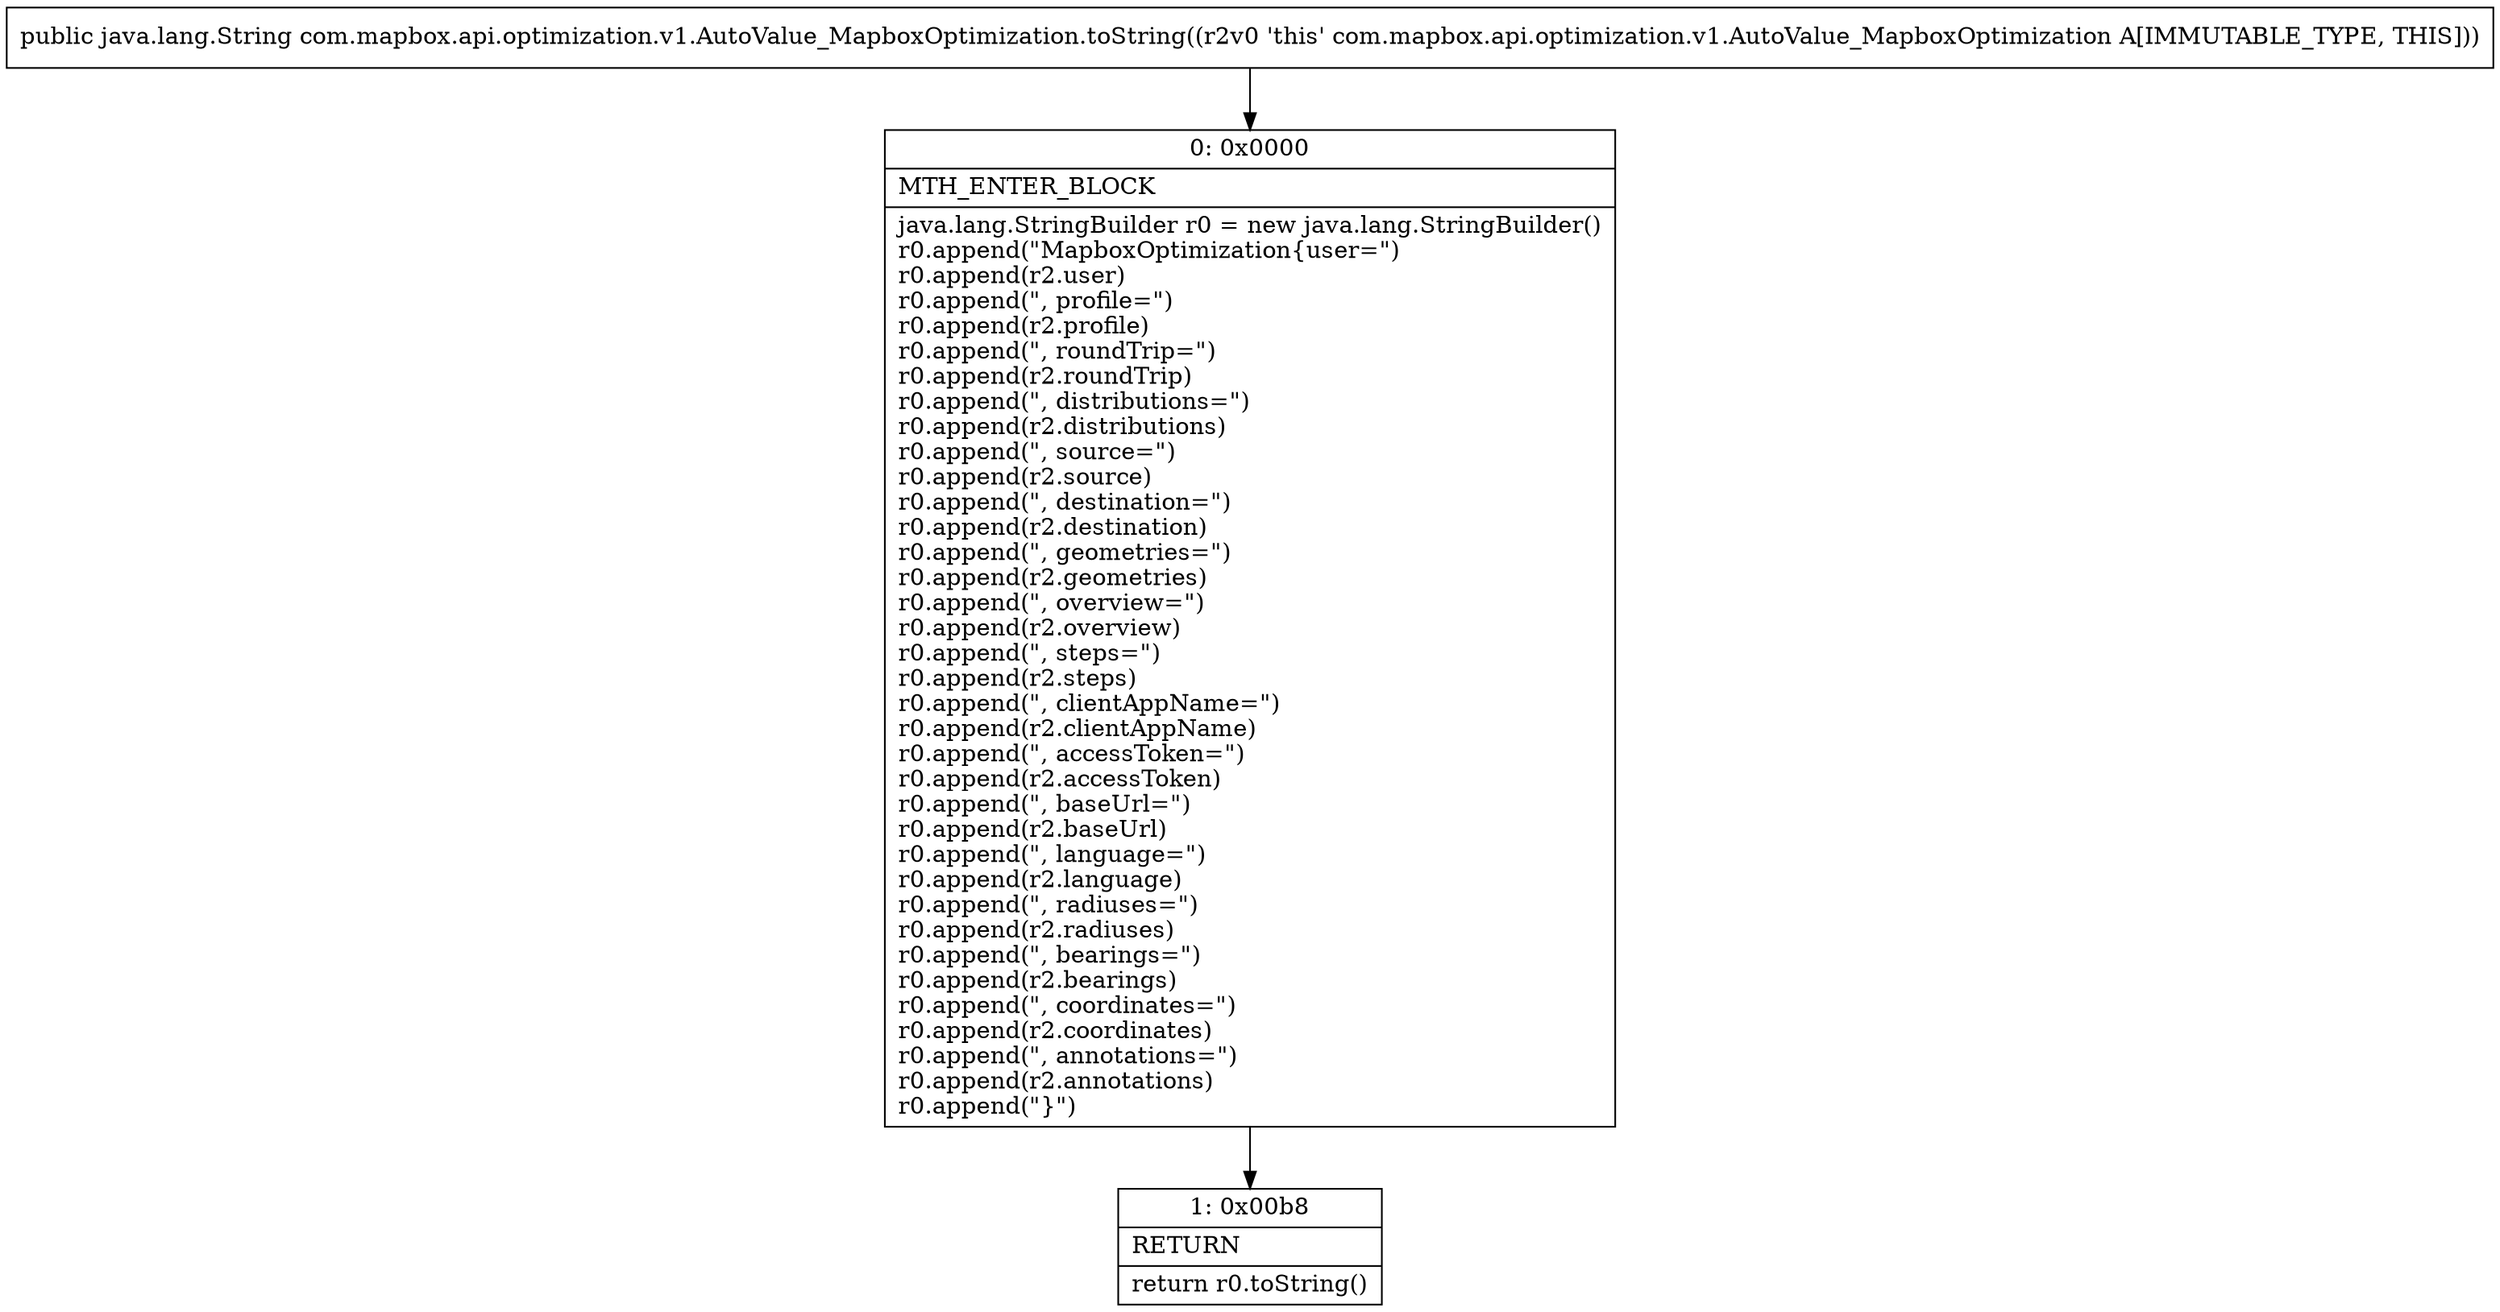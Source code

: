 digraph "CFG forcom.mapbox.api.optimization.v1.AutoValue_MapboxOptimization.toString()Ljava\/lang\/String;" {
Node_0 [shape=record,label="{0\:\ 0x0000|MTH_ENTER_BLOCK\l|java.lang.StringBuilder r0 = new java.lang.StringBuilder()\lr0.append(\"MapboxOptimization\{user=\")\lr0.append(r2.user)\lr0.append(\", profile=\")\lr0.append(r2.profile)\lr0.append(\", roundTrip=\")\lr0.append(r2.roundTrip)\lr0.append(\", distributions=\")\lr0.append(r2.distributions)\lr0.append(\", source=\")\lr0.append(r2.source)\lr0.append(\", destination=\")\lr0.append(r2.destination)\lr0.append(\", geometries=\")\lr0.append(r2.geometries)\lr0.append(\", overview=\")\lr0.append(r2.overview)\lr0.append(\", steps=\")\lr0.append(r2.steps)\lr0.append(\", clientAppName=\")\lr0.append(r2.clientAppName)\lr0.append(\", accessToken=\")\lr0.append(r2.accessToken)\lr0.append(\", baseUrl=\")\lr0.append(r2.baseUrl)\lr0.append(\", language=\")\lr0.append(r2.language)\lr0.append(\", radiuses=\")\lr0.append(r2.radiuses)\lr0.append(\", bearings=\")\lr0.append(r2.bearings)\lr0.append(\", coordinates=\")\lr0.append(r2.coordinates)\lr0.append(\", annotations=\")\lr0.append(r2.annotations)\lr0.append(\"\}\")\l}"];
Node_1 [shape=record,label="{1\:\ 0x00b8|RETURN\l|return r0.toString()\l}"];
MethodNode[shape=record,label="{public java.lang.String com.mapbox.api.optimization.v1.AutoValue_MapboxOptimization.toString((r2v0 'this' com.mapbox.api.optimization.v1.AutoValue_MapboxOptimization A[IMMUTABLE_TYPE, THIS])) }"];
MethodNode -> Node_0;
Node_0 -> Node_1;
}

